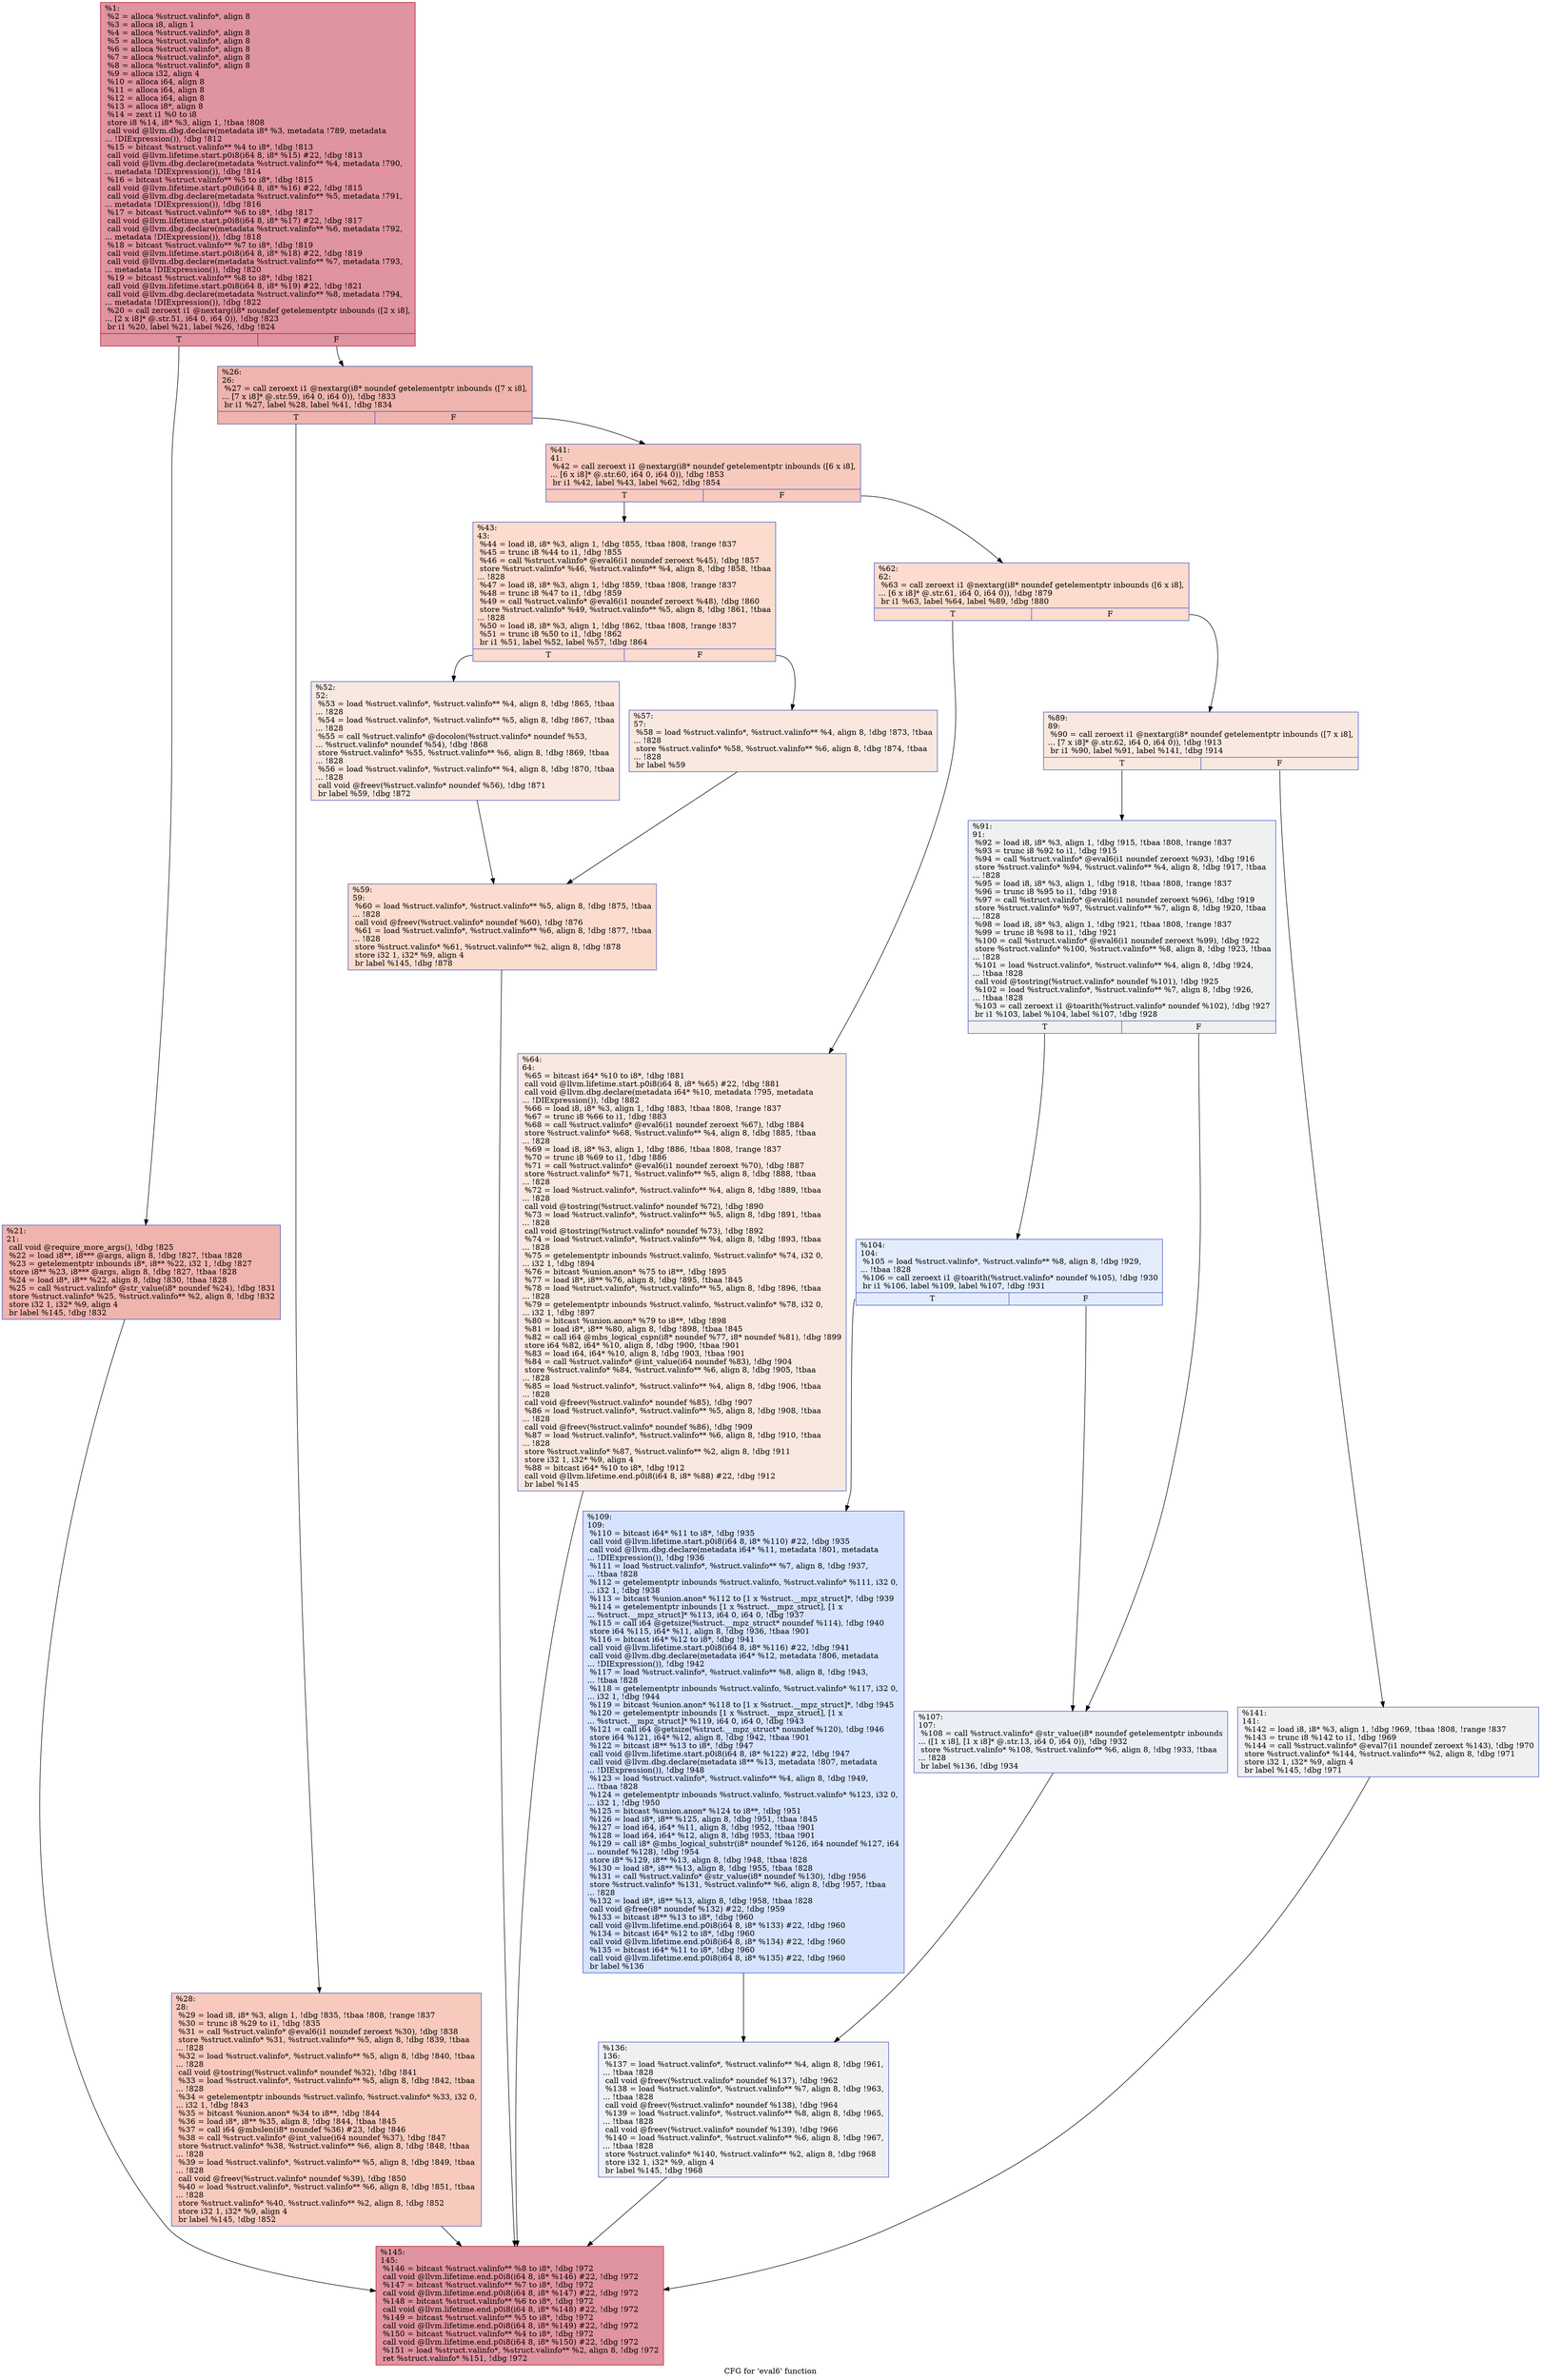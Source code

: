 digraph "CFG for 'eval6' function" {
	label="CFG for 'eval6' function";

	Node0x2510ad0 [shape=record,color="#b70d28ff", style=filled, fillcolor="#b70d2870",label="{%1:\l  %2 = alloca %struct.valinfo*, align 8\l  %3 = alloca i8, align 1\l  %4 = alloca %struct.valinfo*, align 8\l  %5 = alloca %struct.valinfo*, align 8\l  %6 = alloca %struct.valinfo*, align 8\l  %7 = alloca %struct.valinfo*, align 8\l  %8 = alloca %struct.valinfo*, align 8\l  %9 = alloca i32, align 4\l  %10 = alloca i64, align 8\l  %11 = alloca i64, align 8\l  %12 = alloca i64, align 8\l  %13 = alloca i8*, align 8\l  %14 = zext i1 %0 to i8\l  store i8 %14, i8* %3, align 1, !tbaa !808\l  call void @llvm.dbg.declare(metadata i8* %3, metadata !789, metadata\l... !DIExpression()), !dbg !812\l  %15 = bitcast %struct.valinfo** %4 to i8*, !dbg !813\l  call void @llvm.lifetime.start.p0i8(i64 8, i8* %15) #22, !dbg !813\l  call void @llvm.dbg.declare(metadata %struct.valinfo** %4, metadata !790,\l... metadata !DIExpression()), !dbg !814\l  %16 = bitcast %struct.valinfo** %5 to i8*, !dbg !815\l  call void @llvm.lifetime.start.p0i8(i64 8, i8* %16) #22, !dbg !815\l  call void @llvm.dbg.declare(metadata %struct.valinfo** %5, metadata !791,\l... metadata !DIExpression()), !dbg !816\l  %17 = bitcast %struct.valinfo** %6 to i8*, !dbg !817\l  call void @llvm.lifetime.start.p0i8(i64 8, i8* %17) #22, !dbg !817\l  call void @llvm.dbg.declare(metadata %struct.valinfo** %6, metadata !792,\l... metadata !DIExpression()), !dbg !818\l  %18 = bitcast %struct.valinfo** %7 to i8*, !dbg !819\l  call void @llvm.lifetime.start.p0i8(i64 8, i8* %18) #22, !dbg !819\l  call void @llvm.dbg.declare(metadata %struct.valinfo** %7, metadata !793,\l... metadata !DIExpression()), !dbg !820\l  %19 = bitcast %struct.valinfo** %8 to i8*, !dbg !821\l  call void @llvm.lifetime.start.p0i8(i64 8, i8* %19) #22, !dbg !821\l  call void @llvm.dbg.declare(metadata %struct.valinfo** %8, metadata !794,\l... metadata !DIExpression()), !dbg !822\l  %20 = call zeroext i1 @nextarg(i8* noundef getelementptr inbounds ([2 x i8],\l... [2 x i8]* @.str.51, i64 0, i64 0)), !dbg !823\l  br i1 %20, label %21, label %26, !dbg !824\l|{<s0>T|<s1>F}}"];
	Node0x2510ad0:s0 -> Node0x2510da0;
	Node0x2510ad0:s1 -> Node0x2514a30;
	Node0x2510da0 [shape=record,color="#3d50c3ff", style=filled, fillcolor="#d8564670",label="{%21:\l21:                                               \l  call void @require_more_args(), !dbg !825\l  %22 = load i8**, i8*** @args, align 8, !dbg !827, !tbaa !828\l  %23 = getelementptr inbounds i8*, i8** %22, i32 1, !dbg !827\l  store i8** %23, i8*** @args, align 8, !dbg !827, !tbaa !828\l  %24 = load i8*, i8** %22, align 8, !dbg !830, !tbaa !828\l  %25 = call %struct.valinfo* @str_value(i8* noundef %24), !dbg !831\l  store %struct.valinfo* %25, %struct.valinfo** %2, align 8, !dbg !832\l  store i32 1, i32* %9, align 4\l  br label %145, !dbg !832\l}"];
	Node0x2510da0 -> Node0x2514f30;
	Node0x2514a30 [shape=record,color="#3d50c3ff", style=filled, fillcolor="#d8564670",label="{%26:\l26:                                               \l  %27 = call zeroext i1 @nextarg(i8* noundef getelementptr inbounds ([7 x i8],\l... [7 x i8]* @.str.59, i64 0, i64 0)), !dbg !833\l  br i1 %27, label %28, label %41, !dbg !834\l|{<s0>T|<s1>F}}"];
	Node0x2514a30:s0 -> Node0x2514a80;
	Node0x2514a30:s1 -> Node0x2514ad0;
	Node0x2514a80 [shape=record,color="#3d50c3ff", style=filled, fillcolor="#ef886b70",label="{%28:\l28:                                               \l  %29 = load i8, i8* %3, align 1, !dbg !835, !tbaa !808, !range !837\l  %30 = trunc i8 %29 to i1, !dbg !835\l  %31 = call %struct.valinfo* @eval6(i1 noundef zeroext %30), !dbg !838\l  store %struct.valinfo* %31, %struct.valinfo** %5, align 8, !dbg !839, !tbaa\l... !828\l  %32 = load %struct.valinfo*, %struct.valinfo** %5, align 8, !dbg !840, !tbaa\l... !828\l  call void @tostring(%struct.valinfo* noundef %32), !dbg !841\l  %33 = load %struct.valinfo*, %struct.valinfo** %5, align 8, !dbg !842, !tbaa\l... !828\l  %34 = getelementptr inbounds %struct.valinfo, %struct.valinfo* %33, i32 0,\l... i32 1, !dbg !843\l  %35 = bitcast %union.anon* %34 to i8**, !dbg !844\l  %36 = load i8*, i8** %35, align 8, !dbg !844, !tbaa !845\l  %37 = call i64 @mbslen(i8* noundef %36) #23, !dbg !846\l  %38 = call %struct.valinfo* @int_value(i64 noundef %37), !dbg !847\l  store %struct.valinfo* %38, %struct.valinfo** %6, align 8, !dbg !848, !tbaa\l... !828\l  %39 = load %struct.valinfo*, %struct.valinfo** %5, align 8, !dbg !849, !tbaa\l... !828\l  call void @freev(%struct.valinfo* noundef %39), !dbg !850\l  %40 = load %struct.valinfo*, %struct.valinfo** %6, align 8, !dbg !851, !tbaa\l... !828\l  store %struct.valinfo* %40, %struct.valinfo** %2, align 8, !dbg !852\l  store i32 1, i32* %9, align 4\l  br label %145, !dbg !852\l}"];
	Node0x2514a80 -> Node0x2514f30;
	Node0x2514ad0 [shape=record,color="#3d50c3ff", style=filled, fillcolor="#ef886b70",label="{%41:\l41:                                               \l  %42 = call zeroext i1 @nextarg(i8* noundef getelementptr inbounds ([6 x i8],\l... [6 x i8]* @.str.60, i64 0, i64 0)), !dbg !853\l  br i1 %42, label %43, label %62, !dbg !854\l|{<s0>T|<s1>F}}"];
	Node0x2514ad0:s0 -> Node0x2514b20;
	Node0x2514ad0:s1 -> Node0x2514c60;
	Node0x2514b20 [shape=record,color="#3d50c3ff", style=filled, fillcolor="#f7af9170",label="{%43:\l43:                                               \l  %44 = load i8, i8* %3, align 1, !dbg !855, !tbaa !808, !range !837\l  %45 = trunc i8 %44 to i1, !dbg !855\l  %46 = call %struct.valinfo* @eval6(i1 noundef zeroext %45), !dbg !857\l  store %struct.valinfo* %46, %struct.valinfo** %4, align 8, !dbg !858, !tbaa\l... !828\l  %47 = load i8, i8* %3, align 1, !dbg !859, !tbaa !808, !range !837\l  %48 = trunc i8 %47 to i1, !dbg !859\l  %49 = call %struct.valinfo* @eval6(i1 noundef zeroext %48), !dbg !860\l  store %struct.valinfo* %49, %struct.valinfo** %5, align 8, !dbg !861, !tbaa\l... !828\l  %50 = load i8, i8* %3, align 1, !dbg !862, !tbaa !808, !range !837\l  %51 = trunc i8 %50 to i1, !dbg !862\l  br i1 %51, label %52, label %57, !dbg !864\l|{<s0>T|<s1>F}}"];
	Node0x2514b20:s0 -> Node0x2514b70;
	Node0x2514b20:s1 -> Node0x2514bc0;
	Node0x2514b70 [shape=record,color="#3d50c3ff", style=filled, fillcolor="#f1ccb870",label="{%52:\l52:                                               \l  %53 = load %struct.valinfo*, %struct.valinfo** %4, align 8, !dbg !865, !tbaa\l... !828\l  %54 = load %struct.valinfo*, %struct.valinfo** %5, align 8, !dbg !867, !tbaa\l... !828\l  %55 = call %struct.valinfo* @docolon(%struct.valinfo* noundef %53,\l... %struct.valinfo* noundef %54), !dbg !868\l  store %struct.valinfo* %55, %struct.valinfo** %6, align 8, !dbg !869, !tbaa\l... !828\l  %56 = load %struct.valinfo*, %struct.valinfo** %4, align 8, !dbg !870, !tbaa\l... !828\l  call void @freev(%struct.valinfo* noundef %56), !dbg !871\l  br label %59, !dbg !872\l}"];
	Node0x2514b70 -> Node0x2514c10;
	Node0x2514bc0 [shape=record,color="#3d50c3ff", style=filled, fillcolor="#f1ccb870",label="{%57:\l57:                                               \l  %58 = load %struct.valinfo*, %struct.valinfo** %4, align 8, !dbg !873, !tbaa\l... !828\l  store %struct.valinfo* %58, %struct.valinfo** %6, align 8, !dbg !874, !tbaa\l... !828\l  br label %59\l}"];
	Node0x2514bc0 -> Node0x2514c10;
	Node0x2514c10 [shape=record,color="#3d50c3ff", style=filled, fillcolor="#f7af9170",label="{%59:\l59:                                               \l  %60 = load %struct.valinfo*, %struct.valinfo** %5, align 8, !dbg !875, !tbaa\l... !828\l  call void @freev(%struct.valinfo* noundef %60), !dbg !876\l  %61 = load %struct.valinfo*, %struct.valinfo** %6, align 8, !dbg !877, !tbaa\l... !828\l  store %struct.valinfo* %61, %struct.valinfo** %2, align 8, !dbg !878\l  store i32 1, i32* %9, align 4\l  br label %145, !dbg !878\l}"];
	Node0x2514c10 -> Node0x2514f30;
	Node0x2514c60 [shape=record,color="#3d50c3ff", style=filled, fillcolor="#f7af9170",label="{%62:\l62:                                               \l  %63 = call zeroext i1 @nextarg(i8* noundef getelementptr inbounds ([6 x i8],\l... [6 x i8]* @.str.61, i64 0, i64 0)), !dbg !879\l  br i1 %63, label %64, label %89, !dbg !880\l|{<s0>T|<s1>F}}"];
	Node0x2514c60:s0 -> Node0x2514cb0;
	Node0x2514c60:s1 -> Node0x2514d00;
	Node0x2514cb0 [shape=record,color="#3d50c3ff", style=filled, fillcolor="#f1ccb870",label="{%64:\l64:                                               \l  %65 = bitcast i64* %10 to i8*, !dbg !881\l  call void @llvm.lifetime.start.p0i8(i64 8, i8* %65) #22, !dbg !881\l  call void @llvm.dbg.declare(metadata i64* %10, metadata !795, metadata\l... !DIExpression()), !dbg !882\l  %66 = load i8, i8* %3, align 1, !dbg !883, !tbaa !808, !range !837\l  %67 = trunc i8 %66 to i1, !dbg !883\l  %68 = call %struct.valinfo* @eval6(i1 noundef zeroext %67), !dbg !884\l  store %struct.valinfo* %68, %struct.valinfo** %4, align 8, !dbg !885, !tbaa\l... !828\l  %69 = load i8, i8* %3, align 1, !dbg !886, !tbaa !808, !range !837\l  %70 = trunc i8 %69 to i1, !dbg !886\l  %71 = call %struct.valinfo* @eval6(i1 noundef zeroext %70), !dbg !887\l  store %struct.valinfo* %71, %struct.valinfo** %5, align 8, !dbg !888, !tbaa\l... !828\l  %72 = load %struct.valinfo*, %struct.valinfo** %4, align 8, !dbg !889, !tbaa\l... !828\l  call void @tostring(%struct.valinfo* noundef %72), !dbg !890\l  %73 = load %struct.valinfo*, %struct.valinfo** %5, align 8, !dbg !891, !tbaa\l... !828\l  call void @tostring(%struct.valinfo* noundef %73), !dbg !892\l  %74 = load %struct.valinfo*, %struct.valinfo** %4, align 8, !dbg !893, !tbaa\l... !828\l  %75 = getelementptr inbounds %struct.valinfo, %struct.valinfo* %74, i32 0,\l... i32 1, !dbg !894\l  %76 = bitcast %union.anon* %75 to i8**, !dbg !895\l  %77 = load i8*, i8** %76, align 8, !dbg !895, !tbaa !845\l  %78 = load %struct.valinfo*, %struct.valinfo** %5, align 8, !dbg !896, !tbaa\l... !828\l  %79 = getelementptr inbounds %struct.valinfo, %struct.valinfo* %78, i32 0,\l... i32 1, !dbg !897\l  %80 = bitcast %union.anon* %79 to i8**, !dbg !898\l  %81 = load i8*, i8** %80, align 8, !dbg !898, !tbaa !845\l  %82 = call i64 @mbs_logical_cspn(i8* noundef %77, i8* noundef %81), !dbg !899\l  store i64 %82, i64* %10, align 8, !dbg !900, !tbaa !901\l  %83 = load i64, i64* %10, align 8, !dbg !903, !tbaa !901\l  %84 = call %struct.valinfo* @int_value(i64 noundef %83), !dbg !904\l  store %struct.valinfo* %84, %struct.valinfo** %6, align 8, !dbg !905, !tbaa\l... !828\l  %85 = load %struct.valinfo*, %struct.valinfo** %4, align 8, !dbg !906, !tbaa\l... !828\l  call void @freev(%struct.valinfo* noundef %85), !dbg !907\l  %86 = load %struct.valinfo*, %struct.valinfo** %5, align 8, !dbg !908, !tbaa\l... !828\l  call void @freev(%struct.valinfo* noundef %86), !dbg !909\l  %87 = load %struct.valinfo*, %struct.valinfo** %6, align 8, !dbg !910, !tbaa\l... !828\l  store %struct.valinfo* %87, %struct.valinfo** %2, align 8, !dbg !911\l  store i32 1, i32* %9, align 4\l  %88 = bitcast i64* %10 to i8*, !dbg !912\l  call void @llvm.lifetime.end.p0i8(i64 8, i8* %88) #22, !dbg !912\l  br label %145\l}"];
	Node0x2514cb0 -> Node0x2514f30;
	Node0x2514d00 [shape=record,color="#3d50c3ff", style=filled, fillcolor="#f1ccb870",label="{%89:\l89:                                               \l  %90 = call zeroext i1 @nextarg(i8* noundef getelementptr inbounds ([7 x i8],\l... [7 x i8]* @.str.62, i64 0, i64 0)), !dbg !913\l  br i1 %90, label %91, label %141, !dbg !914\l|{<s0>T|<s1>F}}"];
	Node0x2514d00:s0 -> Node0x2514d50;
	Node0x2514d00:s1 -> Node0x2514ee0;
	Node0x2514d50 [shape=record,color="#3d50c3ff", style=filled, fillcolor="#dbdcde70",label="{%91:\l91:                                               \l  %92 = load i8, i8* %3, align 1, !dbg !915, !tbaa !808, !range !837\l  %93 = trunc i8 %92 to i1, !dbg !915\l  %94 = call %struct.valinfo* @eval6(i1 noundef zeroext %93), !dbg !916\l  store %struct.valinfo* %94, %struct.valinfo** %4, align 8, !dbg !917, !tbaa\l... !828\l  %95 = load i8, i8* %3, align 1, !dbg !918, !tbaa !808, !range !837\l  %96 = trunc i8 %95 to i1, !dbg !918\l  %97 = call %struct.valinfo* @eval6(i1 noundef zeroext %96), !dbg !919\l  store %struct.valinfo* %97, %struct.valinfo** %7, align 8, !dbg !920, !tbaa\l... !828\l  %98 = load i8, i8* %3, align 1, !dbg !921, !tbaa !808, !range !837\l  %99 = trunc i8 %98 to i1, !dbg !921\l  %100 = call %struct.valinfo* @eval6(i1 noundef zeroext %99), !dbg !922\l  store %struct.valinfo* %100, %struct.valinfo** %8, align 8, !dbg !923, !tbaa\l... !828\l  %101 = load %struct.valinfo*, %struct.valinfo** %4, align 8, !dbg !924,\l... !tbaa !828\l  call void @tostring(%struct.valinfo* noundef %101), !dbg !925\l  %102 = load %struct.valinfo*, %struct.valinfo** %7, align 8, !dbg !926,\l... !tbaa !828\l  %103 = call zeroext i1 @toarith(%struct.valinfo* noundef %102), !dbg !927\l  br i1 %103, label %104, label %107, !dbg !928\l|{<s0>T|<s1>F}}"];
	Node0x2514d50:s0 -> Node0x2514da0;
	Node0x2514d50:s1 -> Node0x2514df0;
	Node0x2514da0 [shape=record,color="#3d50c3ff", style=filled, fillcolor="#bfd3f670",label="{%104:\l104:                                              \l  %105 = load %struct.valinfo*, %struct.valinfo** %8, align 8, !dbg !929,\l... !tbaa !828\l  %106 = call zeroext i1 @toarith(%struct.valinfo* noundef %105), !dbg !930\l  br i1 %106, label %109, label %107, !dbg !931\l|{<s0>T|<s1>F}}"];
	Node0x2514da0:s0 -> Node0x2514e40;
	Node0x2514da0:s1 -> Node0x2514df0;
	Node0x2514df0 [shape=record,color="#3d50c3ff", style=filled, fillcolor="#d1dae970",label="{%107:\l107:                                              \l  %108 = call %struct.valinfo* @str_value(i8* noundef getelementptr inbounds\l... ([1 x i8], [1 x i8]* @.str.13, i64 0, i64 0)), !dbg !932\l  store %struct.valinfo* %108, %struct.valinfo** %6, align 8, !dbg !933, !tbaa\l... !828\l  br label %136, !dbg !934\l}"];
	Node0x2514df0 -> Node0x2514e90;
	Node0x2514e40 [shape=record,color="#3d50c3ff", style=filled, fillcolor="#a1c0ff70",label="{%109:\l109:                                              \l  %110 = bitcast i64* %11 to i8*, !dbg !935\l  call void @llvm.lifetime.start.p0i8(i64 8, i8* %110) #22, !dbg !935\l  call void @llvm.dbg.declare(metadata i64* %11, metadata !801, metadata\l... !DIExpression()), !dbg !936\l  %111 = load %struct.valinfo*, %struct.valinfo** %7, align 8, !dbg !937,\l... !tbaa !828\l  %112 = getelementptr inbounds %struct.valinfo, %struct.valinfo* %111, i32 0,\l... i32 1, !dbg !938\l  %113 = bitcast %union.anon* %112 to [1 x %struct.__mpz_struct]*, !dbg !939\l  %114 = getelementptr inbounds [1 x %struct.__mpz_struct], [1 x\l... %struct.__mpz_struct]* %113, i64 0, i64 0, !dbg !937\l  %115 = call i64 @getsize(%struct.__mpz_struct* noundef %114), !dbg !940\l  store i64 %115, i64* %11, align 8, !dbg !936, !tbaa !901\l  %116 = bitcast i64* %12 to i8*, !dbg !941\l  call void @llvm.lifetime.start.p0i8(i64 8, i8* %116) #22, !dbg !941\l  call void @llvm.dbg.declare(metadata i64* %12, metadata !806, metadata\l... !DIExpression()), !dbg !942\l  %117 = load %struct.valinfo*, %struct.valinfo** %8, align 8, !dbg !943,\l... !tbaa !828\l  %118 = getelementptr inbounds %struct.valinfo, %struct.valinfo* %117, i32 0,\l... i32 1, !dbg !944\l  %119 = bitcast %union.anon* %118 to [1 x %struct.__mpz_struct]*, !dbg !945\l  %120 = getelementptr inbounds [1 x %struct.__mpz_struct], [1 x\l... %struct.__mpz_struct]* %119, i64 0, i64 0, !dbg !943\l  %121 = call i64 @getsize(%struct.__mpz_struct* noundef %120), !dbg !946\l  store i64 %121, i64* %12, align 8, !dbg !942, !tbaa !901\l  %122 = bitcast i8** %13 to i8*, !dbg !947\l  call void @llvm.lifetime.start.p0i8(i64 8, i8* %122) #22, !dbg !947\l  call void @llvm.dbg.declare(metadata i8** %13, metadata !807, metadata\l... !DIExpression()), !dbg !948\l  %123 = load %struct.valinfo*, %struct.valinfo** %4, align 8, !dbg !949,\l... !tbaa !828\l  %124 = getelementptr inbounds %struct.valinfo, %struct.valinfo* %123, i32 0,\l... i32 1, !dbg !950\l  %125 = bitcast %union.anon* %124 to i8**, !dbg !951\l  %126 = load i8*, i8** %125, align 8, !dbg !951, !tbaa !845\l  %127 = load i64, i64* %11, align 8, !dbg !952, !tbaa !901\l  %128 = load i64, i64* %12, align 8, !dbg !953, !tbaa !901\l  %129 = call i8* @mbs_logical_substr(i8* noundef %126, i64 noundef %127, i64\l... noundef %128), !dbg !954\l  store i8* %129, i8** %13, align 8, !dbg !948, !tbaa !828\l  %130 = load i8*, i8** %13, align 8, !dbg !955, !tbaa !828\l  %131 = call %struct.valinfo* @str_value(i8* noundef %130), !dbg !956\l  store %struct.valinfo* %131, %struct.valinfo** %6, align 8, !dbg !957, !tbaa\l... !828\l  %132 = load i8*, i8** %13, align 8, !dbg !958, !tbaa !828\l  call void @free(i8* noundef %132) #22, !dbg !959\l  %133 = bitcast i8** %13 to i8*, !dbg !960\l  call void @llvm.lifetime.end.p0i8(i64 8, i8* %133) #22, !dbg !960\l  %134 = bitcast i64* %12 to i8*, !dbg !960\l  call void @llvm.lifetime.end.p0i8(i64 8, i8* %134) #22, !dbg !960\l  %135 = bitcast i64* %11 to i8*, !dbg !960\l  call void @llvm.lifetime.end.p0i8(i64 8, i8* %135) #22, !dbg !960\l  br label %136\l}"];
	Node0x2514e40 -> Node0x2514e90;
	Node0x2514e90 [shape=record,color="#3d50c3ff", style=filled, fillcolor="#dbdcde70",label="{%136:\l136:                                              \l  %137 = load %struct.valinfo*, %struct.valinfo** %4, align 8, !dbg !961,\l... !tbaa !828\l  call void @freev(%struct.valinfo* noundef %137), !dbg !962\l  %138 = load %struct.valinfo*, %struct.valinfo** %7, align 8, !dbg !963,\l... !tbaa !828\l  call void @freev(%struct.valinfo* noundef %138), !dbg !964\l  %139 = load %struct.valinfo*, %struct.valinfo** %8, align 8, !dbg !965,\l... !tbaa !828\l  call void @freev(%struct.valinfo* noundef %139), !dbg !966\l  %140 = load %struct.valinfo*, %struct.valinfo** %6, align 8, !dbg !967,\l... !tbaa !828\l  store %struct.valinfo* %140, %struct.valinfo** %2, align 8, !dbg !968\l  store i32 1, i32* %9, align 4\l  br label %145, !dbg !968\l}"];
	Node0x2514e90 -> Node0x2514f30;
	Node0x2514ee0 [shape=record,color="#3d50c3ff", style=filled, fillcolor="#dbdcde70",label="{%141:\l141:                                              \l  %142 = load i8, i8* %3, align 1, !dbg !969, !tbaa !808, !range !837\l  %143 = trunc i8 %142 to i1, !dbg !969\l  %144 = call %struct.valinfo* @eval7(i1 noundef zeroext %143), !dbg !970\l  store %struct.valinfo* %144, %struct.valinfo** %2, align 8, !dbg !971\l  store i32 1, i32* %9, align 4\l  br label %145, !dbg !971\l}"];
	Node0x2514ee0 -> Node0x2514f30;
	Node0x2514f30 [shape=record,color="#b70d28ff", style=filled, fillcolor="#b70d2870",label="{%145:\l145:                                              \l  %146 = bitcast %struct.valinfo** %8 to i8*, !dbg !972\l  call void @llvm.lifetime.end.p0i8(i64 8, i8* %146) #22, !dbg !972\l  %147 = bitcast %struct.valinfo** %7 to i8*, !dbg !972\l  call void @llvm.lifetime.end.p0i8(i64 8, i8* %147) #22, !dbg !972\l  %148 = bitcast %struct.valinfo** %6 to i8*, !dbg !972\l  call void @llvm.lifetime.end.p0i8(i64 8, i8* %148) #22, !dbg !972\l  %149 = bitcast %struct.valinfo** %5 to i8*, !dbg !972\l  call void @llvm.lifetime.end.p0i8(i64 8, i8* %149) #22, !dbg !972\l  %150 = bitcast %struct.valinfo** %4 to i8*, !dbg !972\l  call void @llvm.lifetime.end.p0i8(i64 8, i8* %150) #22, !dbg !972\l  %151 = load %struct.valinfo*, %struct.valinfo** %2, align 8, !dbg !972\l  ret %struct.valinfo* %151, !dbg !972\l}"];
}
